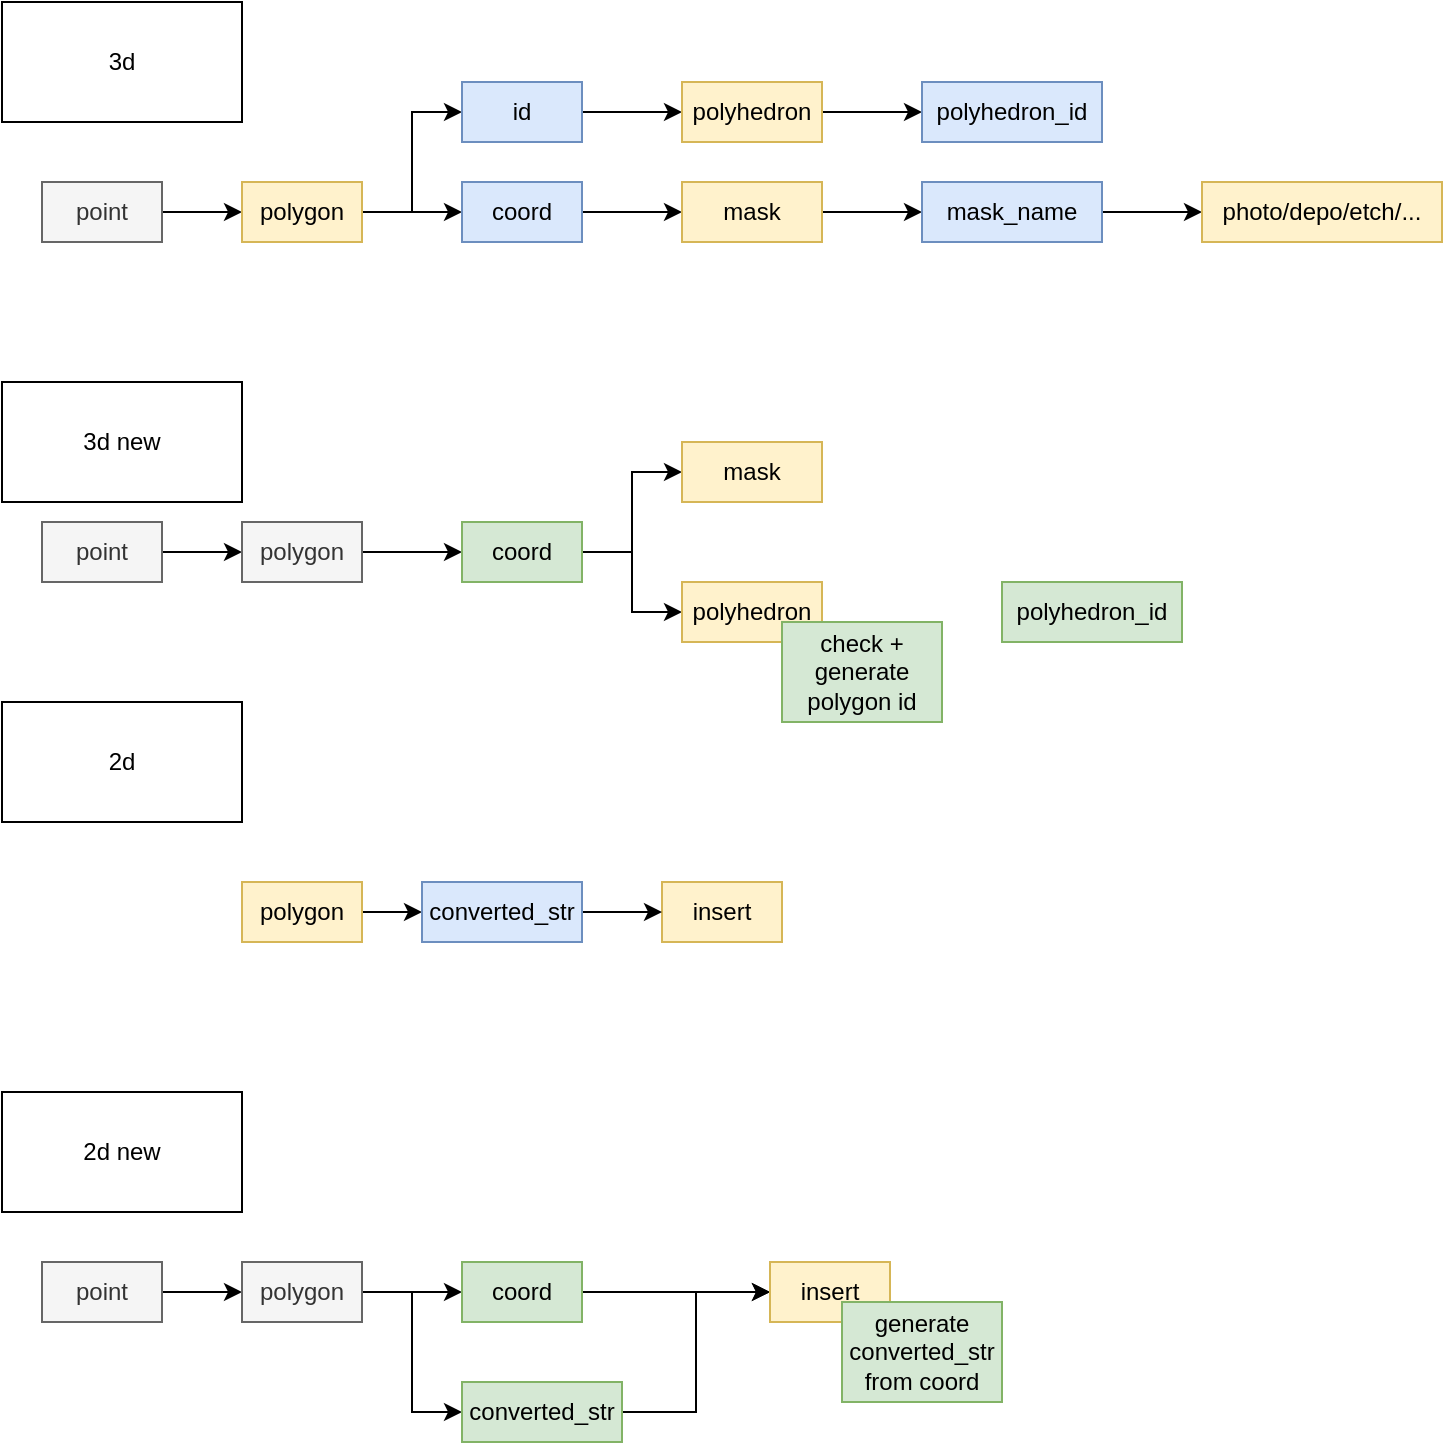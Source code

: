 <mxfile version="24.7.6">
  <diagram name="第 1 页" id="Wry6L-SMj_fOpSCcy8vZ">
    <mxGraphModel dx="1050" dy="556" grid="1" gridSize="10" guides="1" tooltips="1" connect="1" arrows="1" fold="1" page="1" pageScale="1" pageWidth="827" pageHeight="1169" math="0" shadow="0">
      <root>
        <mxCell id="0" />
        <mxCell id="1" parent="0" />
        <mxCell id="dxPO3lRk6qNpfQ4uOH_b-7" style="edgeStyle=orthogonalEdgeStyle;rounded=0;orthogonalLoop=1;jettySize=auto;html=1;entryX=0;entryY=0.5;entryDx=0;entryDy=0;" parent="1" source="dxPO3lRk6qNpfQ4uOH_b-1" target="dxPO3lRk6qNpfQ4uOH_b-2" edge="1">
          <mxGeometry relative="1" as="geometry" />
        </mxCell>
        <mxCell id="dxPO3lRk6qNpfQ4uOH_b-1" value="point" style="rounded=0;whiteSpace=wrap;html=1;fillColor=#f5f5f5;fontColor=#333333;strokeColor=#666666;" parent="1" vertex="1">
          <mxGeometry x="20" y="100" width="60" height="30" as="geometry" />
        </mxCell>
        <mxCell id="dxPO3lRk6qNpfQ4uOH_b-8" style="edgeStyle=orthogonalEdgeStyle;rounded=0;orthogonalLoop=1;jettySize=auto;html=1;entryX=0;entryY=0.5;entryDx=0;entryDy=0;" parent="1" source="dxPO3lRk6qNpfQ4uOH_b-2" target="dxPO3lRk6qNpfQ4uOH_b-4" edge="1">
          <mxGeometry relative="1" as="geometry" />
        </mxCell>
        <mxCell id="dxPO3lRk6qNpfQ4uOH_b-9" style="edgeStyle=orthogonalEdgeStyle;rounded=0;orthogonalLoop=1;jettySize=auto;html=1;exitX=1;exitY=0.5;exitDx=0;exitDy=0;entryX=0;entryY=0.5;entryDx=0;entryDy=0;" parent="1" source="dxPO3lRk6qNpfQ4uOH_b-2" target="dxPO3lRk6qNpfQ4uOH_b-3" edge="1">
          <mxGeometry relative="1" as="geometry" />
        </mxCell>
        <mxCell id="dxPO3lRk6qNpfQ4uOH_b-2" value="polygon" style="rounded=0;whiteSpace=wrap;html=1;fillColor=#fff2cc;strokeColor=#d6b656;" parent="1" vertex="1">
          <mxGeometry x="120" y="100" width="60" height="30" as="geometry" />
        </mxCell>
        <mxCell id="dxPO3lRk6qNpfQ4uOH_b-10" style="edgeStyle=orthogonalEdgeStyle;rounded=0;orthogonalLoop=1;jettySize=auto;html=1;entryX=0;entryY=0.5;entryDx=0;entryDy=0;" parent="1" source="dxPO3lRk6qNpfQ4uOH_b-3" target="dxPO3lRk6qNpfQ4uOH_b-5" edge="1">
          <mxGeometry relative="1" as="geometry" />
        </mxCell>
        <mxCell id="dxPO3lRk6qNpfQ4uOH_b-3" value="id" style="rounded=0;whiteSpace=wrap;html=1;fillColor=#dae8fc;strokeColor=#6c8ebf;" parent="1" vertex="1">
          <mxGeometry x="230" y="50" width="60" height="30" as="geometry" />
        </mxCell>
        <mxCell id="dxPO3lRk6qNpfQ4uOH_b-11" style="edgeStyle=orthogonalEdgeStyle;rounded=0;orthogonalLoop=1;jettySize=auto;html=1;exitX=1;exitY=0.5;exitDx=0;exitDy=0;entryX=0;entryY=0.5;entryDx=0;entryDy=0;" parent="1" source="dxPO3lRk6qNpfQ4uOH_b-4" target="dxPO3lRk6qNpfQ4uOH_b-6" edge="1">
          <mxGeometry relative="1" as="geometry" />
        </mxCell>
        <mxCell id="dxPO3lRk6qNpfQ4uOH_b-4" value="coord" style="rounded=0;whiteSpace=wrap;html=1;fillColor=#dae8fc;strokeColor=#6c8ebf;" parent="1" vertex="1">
          <mxGeometry x="230" y="100" width="60" height="30" as="geometry" />
        </mxCell>
        <mxCell id="dxPO3lRk6qNpfQ4uOH_b-52" style="edgeStyle=orthogonalEdgeStyle;rounded=0;orthogonalLoop=1;jettySize=auto;html=1;exitX=1;exitY=0.5;exitDx=0;exitDy=0;entryX=0;entryY=0.5;entryDx=0;entryDy=0;" parent="1" source="dxPO3lRk6qNpfQ4uOH_b-5" target="dxPO3lRk6qNpfQ4uOH_b-49" edge="1">
          <mxGeometry relative="1" as="geometry" />
        </mxCell>
        <mxCell id="dxPO3lRk6qNpfQ4uOH_b-5" value="polyhedron" style="rounded=0;whiteSpace=wrap;html=1;fillColor=#fff2cc;strokeColor=#d6b656;" parent="1" vertex="1">
          <mxGeometry x="340" y="50" width="70" height="30" as="geometry" />
        </mxCell>
        <mxCell id="dxPO3lRk6qNpfQ4uOH_b-51" style="edgeStyle=orthogonalEdgeStyle;rounded=0;orthogonalLoop=1;jettySize=auto;html=1;exitX=1;exitY=0.5;exitDx=0;exitDy=0;entryX=0;entryY=0.5;entryDx=0;entryDy=0;" parent="1" source="dxPO3lRk6qNpfQ4uOH_b-6" target="dxPO3lRk6qNpfQ4uOH_b-50" edge="1">
          <mxGeometry relative="1" as="geometry" />
        </mxCell>
        <mxCell id="dxPO3lRk6qNpfQ4uOH_b-6" value="mask" style="rounded=0;whiteSpace=wrap;html=1;fillColor=#fff2cc;strokeColor=#d6b656;" parent="1" vertex="1">
          <mxGeometry x="340" y="100" width="70" height="30" as="geometry" />
        </mxCell>
        <mxCell id="dxPO3lRk6qNpfQ4uOH_b-12" style="edgeStyle=orthogonalEdgeStyle;rounded=0;orthogonalLoop=1;jettySize=auto;html=1;entryX=0;entryY=0.5;entryDx=0;entryDy=0;" parent="1" source="dxPO3lRk6qNpfQ4uOH_b-13" target="dxPO3lRk6qNpfQ4uOH_b-16" edge="1">
          <mxGeometry relative="1" as="geometry" />
        </mxCell>
        <mxCell id="dxPO3lRk6qNpfQ4uOH_b-13" value="point" style="rounded=0;whiteSpace=wrap;html=1;fillColor=#f5f5f5;fontColor=#333333;strokeColor=#666666;" parent="1" vertex="1">
          <mxGeometry x="20" y="270" width="60" height="30" as="geometry" />
        </mxCell>
        <mxCell id="dxPO3lRk6qNpfQ4uOH_b-14" style="edgeStyle=orthogonalEdgeStyle;rounded=0;orthogonalLoop=1;jettySize=auto;html=1;entryX=0;entryY=0.5;entryDx=0;entryDy=0;" parent="1" source="dxPO3lRk6qNpfQ4uOH_b-16" target="dxPO3lRk6qNpfQ4uOH_b-20" edge="1">
          <mxGeometry relative="1" as="geometry" />
        </mxCell>
        <mxCell id="dxPO3lRk6qNpfQ4uOH_b-16" value="polygon" style="rounded=0;whiteSpace=wrap;html=1;fillColor=#f5f5f5;fontColor=#333333;strokeColor=#666666;" parent="1" vertex="1">
          <mxGeometry x="120" y="270" width="60" height="30" as="geometry" />
        </mxCell>
        <mxCell id="dxPO3lRk6qNpfQ4uOH_b-19" style="edgeStyle=orthogonalEdgeStyle;rounded=0;orthogonalLoop=1;jettySize=auto;html=1;exitX=1;exitY=0.5;exitDx=0;exitDy=0;entryX=0;entryY=0.5;entryDx=0;entryDy=0;" parent="1" source="dxPO3lRk6qNpfQ4uOH_b-20" target="dxPO3lRk6qNpfQ4uOH_b-22" edge="1">
          <mxGeometry relative="1" as="geometry" />
        </mxCell>
        <mxCell id="dxPO3lRk6qNpfQ4uOH_b-25" style="edgeStyle=orthogonalEdgeStyle;rounded=0;orthogonalLoop=1;jettySize=auto;html=1;exitX=1;exitY=0.5;exitDx=0;exitDy=0;" parent="1" source="dxPO3lRk6qNpfQ4uOH_b-20" target="dxPO3lRk6qNpfQ4uOH_b-24" edge="1">
          <mxGeometry relative="1" as="geometry" />
        </mxCell>
        <mxCell id="dxPO3lRk6qNpfQ4uOH_b-20" value="coord" style="rounded=0;whiteSpace=wrap;html=1;fillColor=#d5e8d4;strokeColor=#82b366;" parent="1" vertex="1">
          <mxGeometry x="230" y="270" width="60" height="30" as="geometry" />
        </mxCell>
        <mxCell id="dxPO3lRk6qNpfQ4uOH_b-22" value="mask" style="rounded=0;whiteSpace=wrap;html=1;fillColor=#fff2cc;strokeColor=#d6b656;" parent="1" vertex="1">
          <mxGeometry x="340" y="230" width="70" height="30" as="geometry" />
        </mxCell>
        <mxCell id="dxPO3lRk6qNpfQ4uOH_b-24" value="polyhedron" style="rounded=0;whiteSpace=wrap;html=1;fillColor=#fff2cc;strokeColor=#d6b656;" parent="1" vertex="1">
          <mxGeometry x="340" y="300" width="70" height="30" as="geometry" />
        </mxCell>
        <mxCell id="dxPO3lRk6qNpfQ4uOH_b-26" value="check + generate polygon id" style="rounded=0;whiteSpace=wrap;html=1;fillColor=#d5e8d4;strokeColor=#82b366;" parent="1" vertex="1">
          <mxGeometry x="390" y="320" width="80" height="50" as="geometry" />
        </mxCell>
        <mxCell id="dxPO3lRk6qNpfQ4uOH_b-28" value="3d" style="rounded=0;whiteSpace=wrap;html=1;" parent="1" vertex="1">
          <mxGeometry y="10" width="120" height="60" as="geometry" />
        </mxCell>
        <mxCell id="dxPO3lRk6qNpfQ4uOH_b-29" value="3d new" style="rounded=0;whiteSpace=wrap;html=1;" parent="1" vertex="1">
          <mxGeometry y="200" width="120" height="60" as="geometry" />
        </mxCell>
        <mxCell id="dxPO3lRk6qNpfQ4uOH_b-30" value="2d" style="rounded=0;whiteSpace=wrap;html=1;" parent="1" vertex="1">
          <mxGeometry y="360" width="120" height="60" as="geometry" />
        </mxCell>
        <mxCell id="dxPO3lRk6qNpfQ4uOH_b-59" style="edgeStyle=orthogonalEdgeStyle;rounded=0;orthogonalLoop=1;jettySize=auto;html=1;entryX=0;entryY=0.5;entryDx=0;entryDy=0;" parent="1" source="dxPO3lRk6qNpfQ4uOH_b-31" target="dxPO3lRk6qNpfQ4uOH_b-33" edge="1">
          <mxGeometry relative="1" as="geometry" />
        </mxCell>
        <mxCell id="dxPO3lRk6qNpfQ4uOH_b-31" value="polygon" style="rounded=0;whiteSpace=wrap;html=1;fillColor=#fff2cc;strokeColor=#d6b656;" parent="1" vertex="1">
          <mxGeometry x="120" y="450" width="60" height="30" as="geometry" />
        </mxCell>
        <mxCell id="dxPO3lRk6qNpfQ4uOH_b-32" value="insert" style="rounded=0;whiteSpace=wrap;html=1;fillColor=#fff2cc;strokeColor=#d6b656;" parent="1" vertex="1">
          <mxGeometry x="330" y="450" width="60" height="30" as="geometry" />
        </mxCell>
        <mxCell id="dxPO3lRk6qNpfQ4uOH_b-60" style="edgeStyle=orthogonalEdgeStyle;rounded=0;orthogonalLoop=1;jettySize=auto;html=1;exitX=1;exitY=0.5;exitDx=0;exitDy=0;entryX=0;entryY=0.5;entryDx=0;entryDy=0;" parent="1" source="dxPO3lRk6qNpfQ4uOH_b-33" target="dxPO3lRk6qNpfQ4uOH_b-32" edge="1">
          <mxGeometry relative="1" as="geometry" />
        </mxCell>
        <mxCell id="dxPO3lRk6qNpfQ4uOH_b-33" value="converted_str" style="rounded=0;whiteSpace=wrap;html=1;fillColor=#dae8fc;strokeColor=#6c8ebf;" parent="1" vertex="1">
          <mxGeometry x="210" y="450" width="80" height="30" as="geometry" />
        </mxCell>
        <mxCell id="dxPO3lRk6qNpfQ4uOH_b-35" value="2d new" style="rounded=0;whiteSpace=wrap;html=1;" parent="1" vertex="1">
          <mxGeometry y="555" width="120" height="60" as="geometry" />
        </mxCell>
        <mxCell id="dxPO3lRk6qNpfQ4uOH_b-36" style="edgeStyle=orthogonalEdgeStyle;rounded=0;orthogonalLoop=1;jettySize=auto;html=1;entryX=0;entryY=0.5;entryDx=0;entryDy=0;" parent="1" source="dxPO3lRk6qNpfQ4uOH_b-37" target="dxPO3lRk6qNpfQ4uOH_b-39" edge="1">
          <mxGeometry relative="1" as="geometry" />
        </mxCell>
        <mxCell id="dxPO3lRk6qNpfQ4uOH_b-37" value="point" style="rounded=0;whiteSpace=wrap;html=1;fillColor=#f5f5f5;fontColor=#333333;strokeColor=#666666;" parent="1" vertex="1">
          <mxGeometry x="20" y="640" width="60" height="30" as="geometry" />
        </mxCell>
        <mxCell id="dxPO3lRk6qNpfQ4uOH_b-38" style="edgeStyle=orthogonalEdgeStyle;rounded=0;orthogonalLoop=1;jettySize=auto;html=1;entryX=0;entryY=0.5;entryDx=0;entryDy=0;" parent="1" source="dxPO3lRk6qNpfQ4uOH_b-39" target="dxPO3lRk6qNpfQ4uOH_b-42" edge="1">
          <mxGeometry relative="1" as="geometry" />
        </mxCell>
        <mxCell id="dxPO3lRk6qNpfQ4uOH_b-55" style="edgeStyle=orthogonalEdgeStyle;rounded=0;orthogonalLoop=1;jettySize=auto;html=1;entryX=0;entryY=0.5;entryDx=0;entryDy=0;" parent="1" source="dxPO3lRk6qNpfQ4uOH_b-39" target="dxPO3lRk6qNpfQ4uOH_b-46" edge="1">
          <mxGeometry relative="1" as="geometry" />
        </mxCell>
        <mxCell id="dxPO3lRk6qNpfQ4uOH_b-39" value="polygon" style="rounded=0;whiteSpace=wrap;html=1;fillColor=#f5f5f5;fontColor=#333333;strokeColor=#666666;" parent="1" vertex="1">
          <mxGeometry x="120" y="640" width="60" height="30" as="geometry" />
        </mxCell>
        <mxCell id="dxPO3lRk6qNpfQ4uOH_b-57" style="edgeStyle=orthogonalEdgeStyle;rounded=0;orthogonalLoop=1;jettySize=auto;html=1;exitX=1;exitY=0.5;exitDx=0;exitDy=0;entryX=0;entryY=0.5;entryDx=0;entryDy=0;" parent="1" source="dxPO3lRk6qNpfQ4uOH_b-42" target="dxPO3lRk6qNpfQ4uOH_b-47" edge="1">
          <mxGeometry relative="1" as="geometry" />
        </mxCell>
        <mxCell id="dxPO3lRk6qNpfQ4uOH_b-42" value="coord" style="rounded=0;whiteSpace=wrap;html=1;fillColor=#d5e8d4;strokeColor=#82b366;" parent="1" vertex="1">
          <mxGeometry x="230" y="640" width="60" height="30" as="geometry" />
        </mxCell>
        <mxCell id="dxPO3lRk6qNpfQ4uOH_b-56" style="edgeStyle=orthogonalEdgeStyle;rounded=0;orthogonalLoop=1;jettySize=auto;html=1;exitX=1;exitY=0.5;exitDx=0;exitDy=0;entryX=0;entryY=0.5;entryDx=0;entryDy=0;" parent="1" source="dxPO3lRk6qNpfQ4uOH_b-46" target="dxPO3lRk6qNpfQ4uOH_b-47" edge="1">
          <mxGeometry relative="1" as="geometry" />
        </mxCell>
        <mxCell id="dxPO3lRk6qNpfQ4uOH_b-46" value="converted_str" style="rounded=0;whiteSpace=wrap;html=1;fillColor=#d5e8d4;strokeColor=#82b366;" parent="1" vertex="1">
          <mxGeometry x="230" y="700" width="80" height="30" as="geometry" />
        </mxCell>
        <mxCell id="dxPO3lRk6qNpfQ4uOH_b-47" value="insert" style="rounded=0;whiteSpace=wrap;html=1;fillColor=#fff2cc;strokeColor=#d6b656;" parent="1" vertex="1">
          <mxGeometry x="384" y="640" width="60" height="30" as="geometry" />
        </mxCell>
        <mxCell id="dxPO3lRk6qNpfQ4uOH_b-48" value="polyhedron_id" style="rounded=0;whiteSpace=wrap;html=1;fillColor=#d5e8d4;strokeColor=#82b366;" parent="1" vertex="1">
          <mxGeometry x="500" y="300" width="90" height="30" as="geometry" />
        </mxCell>
        <mxCell id="dxPO3lRk6qNpfQ4uOH_b-49" value="polyhedron_id" style="rounded=0;whiteSpace=wrap;html=1;fillColor=#dae8fc;strokeColor=#6c8ebf;" parent="1" vertex="1">
          <mxGeometry x="460" y="50" width="90" height="30" as="geometry" />
        </mxCell>
        <mxCell id="dxPO3lRk6qNpfQ4uOH_b-54" style="edgeStyle=orthogonalEdgeStyle;rounded=0;orthogonalLoop=1;jettySize=auto;html=1;exitX=1;exitY=0.5;exitDx=0;exitDy=0;" parent="1" source="dxPO3lRk6qNpfQ4uOH_b-50" target="dxPO3lRk6qNpfQ4uOH_b-53" edge="1">
          <mxGeometry relative="1" as="geometry" />
        </mxCell>
        <mxCell id="dxPO3lRk6qNpfQ4uOH_b-50" value="mask_name" style="rounded=0;whiteSpace=wrap;html=1;fillColor=#dae8fc;strokeColor=#6c8ebf;" parent="1" vertex="1">
          <mxGeometry x="460" y="100" width="90" height="30" as="geometry" />
        </mxCell>
        <mxCell id="dxPO3lRk6qNpfQ4uOH_b-53" value="photo/depo/etch/..." style="rounded=0;whiteSpace=wrap;html=1;fillColor=#fff2cc;strokeColor=#d6b656;" parent="1" vertex="1">
          <mxGeometry x="600" y="100" width="120" height="30" as="geometry" />
        </mxCell>
        <mxCell id="dxPO3lRk6qNpfQ4uOH_b-58" value="generate converted_str from coord" style="rounded=0;whiteSpace=wrap;html=1;fillColor=#d5e8d4;strokeColor=#82b366;" parent="1" vertex="1">
          <mxGeometry x="420" y="660" width="80" height="50" as="geometry" />
        </mxCell>
      </root>
    </mxGraphModel>
  </diagram>
</mxfile>
